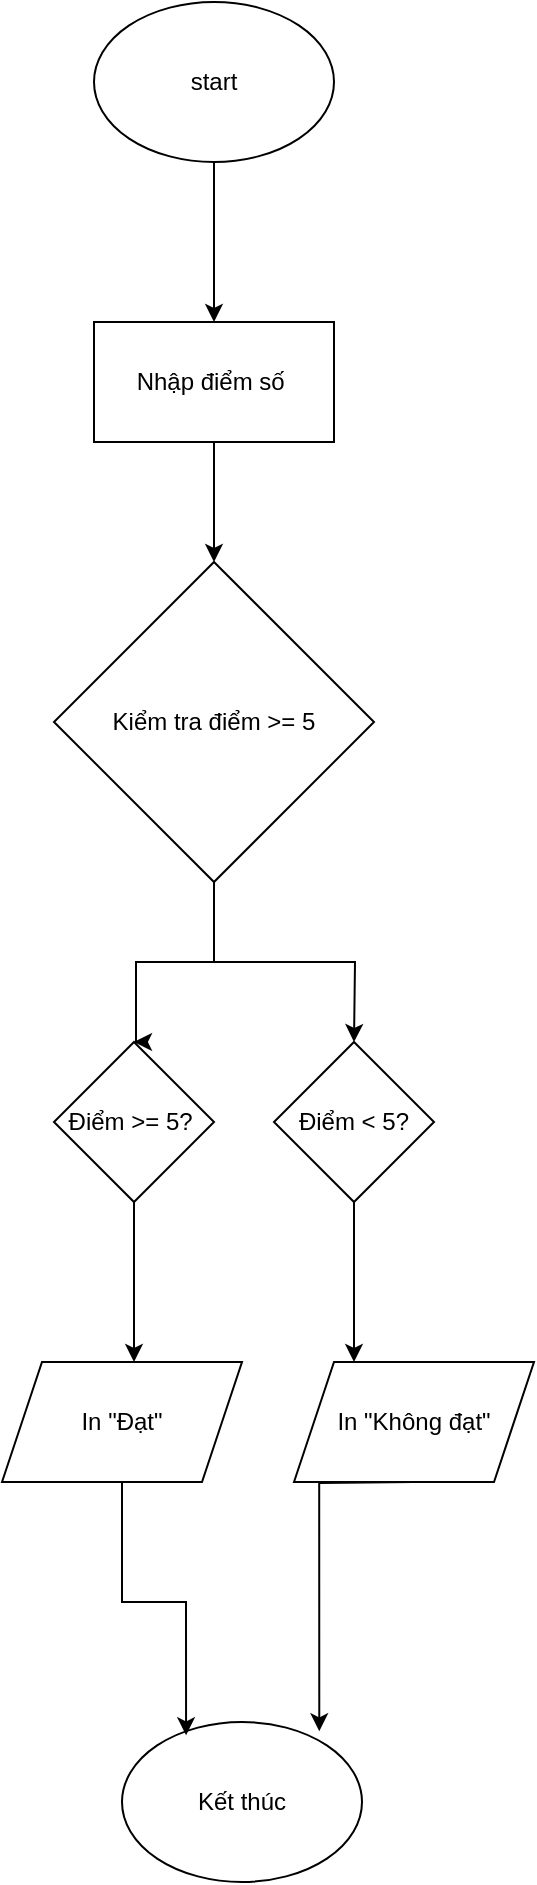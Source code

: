 <mxfile version="24.8.6">
  <diagram name="Trang-1" id="UxQE7mg5AULh3jVeTs5N">
    <mxGraphModel dx="794" dy="492" grid="1" gridSize="10" guides="1" tooltips="1" connect="1" arrows="1" fold="1" page="1" pageScale="1" pageWidth="827" pageHeight="1169" math="0" shadow="0">
      <root>
        <mxCell id="0" />
        <mxCell id="1" parent="0" />
        <mxCell id="6Wu9PurFi7T7twx0X2QR-2" style="edgeStyle=orthogonalEdgeStyle;rounded=0;orthogonalLoop=1;jettySize=auto;html=1;" edge="1" parent="1" source="6Wu9PurFi7T7twx0X2QR-1">
          <mxGeometry relative="1" as="geometry">
            <mxPoint x="400" y="200" as="targetPoint" />
          </mxGeometry>
        </mxCell>
        <mxCell id="6Wu9PurFi7T7twx0X2QR-1" value="start" style="ellipse;whiteSpace=wrap;html=1;" vertex="1" parent="1">
          <mxGeometry x="340" y="40" width="120" height="80" as="geometry" />
        </mxCell>
        <mxCell id="6Wu9PurFi7T7twx0X2QR-4" style="edgeStyle=orthogonalEdgeStyle;rounded=0;orthogonalLoop=1;jettySize=auto;html=1;" edge="1" parent="1" source="6Wu9PurFi7T7twx0X2QR-3" target="6Wu9PurFi7T7twx0X2QR-5">
          <mxGeometry relative="1" as="geometry">
            <mxPoint x="400" y="360" as="targetPoint" />
          </mxGeometry>
        </mxCell>
        <mxCell id="6Wu9PurFi7T7twx0X2QR-3" value="Nhập điểm số&amp;nbsp;" style="rounded=0;whiteSpace=wrap;html=1;" vertex="1" parent="1">
          <mxGeometry x="340" y="200" width="120" height="60" as="geometry" />
        </mxCell>
        <mxCell id="6Wu9PurFi7T7twx0X2QR-6" style="edgeStyle=orthogonalEdgeStyle;rounded=0;orthogonalLoop=1;jettySize=auto;html=1;" edge="1" parent="1" source="6Wu9PurFi7T7twx0X2QR-5">
          <mxGeometry relative="1" as="geometry">
            <mxPoint x="360" y="560" as="targetPoint" />
            <Array as="points">
              <mxPoint x="400" y="520" />
              <mxPoint x="361" y="520" />
            </Array>
          </mxGeometry>
        </mxCell>
        <mxCell id="6Wu9PurFi7T7twx0X2QR-10" style="edgeStyle=orthogonalEdgeStyle;rounded=0;orthogonalLoop=1;jettySize=auto;html=1;" edge="1" parent="1" source="6Wu9PurFi7T7twx0X2QR-5">
          <mxGeometry relative="1" as="geometry">
            <mxPoint x="470" y="560" as="targetPoint" />
          </mxGeometry>
        </mxCell>
        <mxCell id="6Wu9PurFi7T7twx0X2QR-5" value="Kiểm tra điểm &amp;gt;= &lt;span class=&quot;hljs-number&quot;&gt;5&lt;/span&gt;" style="rhombus;whiteSpace=wrap;html=1;" vertex="1" parent="1">
          <mxGeometry x="320" y="320" width="160" height="160" as="geometry" />
        </mxCell>
        <mxCell id="6Wu9PurFi7T7twx0X2QR-12" style="edgeStyle=orthogonalEdgeStyle;rounded=0;orthogonalLoop=1;jettySize=auto;html=1;" edge="1" parent="1" source="6Wu9PurFi7T7twx0X2QR-8">
          <mxGeometry relative="1" as="geometry">
            <mxPoint x="470" y="720" as="targetPoint" />
          </mxGeometry>
        </mxCell>
        <mxCell id="6Wu9PurFi7T7twx0X2QR-8" value="Điểm &amp;lt; &lt;span class=&quot;hljs-number&quot;&gt;5&lt;/span&gt;?" style="rhombus;whiteSpace=wrap;html=1;" vertex="1" parent="1">
          <mxGeometry x="430" y="560" width="80" height="80" as="geometry" />
        </mxCell>
        <mxCell id="6Wu9PurFi7T7twx0X2QR-11" style="edgeStyle=orthogonalEdgeStyle;rounded=0;orthogonalLoop=1;jettySize=auto;html=1;" edge="1" parent="1" source="6Wu9PurFi7T7twx0X2QR-9">
          <mxGeometry relative="1" as="geometry">
            <mxPoint x="360" y="720" as="targetPoint" />
          </mxGeometry>
        </mxCell>
        <mxCell id="6Wu9PurFi7T7twx0X2QR-9" value="Điểm &amp;gt;= &lt;span class=&quot;hljs-number&quot;&gt;5&lt;/span&gt;?&amp;nbsp;" style="rhombus;whiteSpace=wrap;html=1;" vertex="1" parent="1">
          <mxGeometry x="320" y="560" width="80" height="80" as="geometry" />
        </mxCell>
        <mxCell id="6Wu9PurFi7T7twx0X2QR-16" value="&amp;nbsp;Kết thúc&amp;nbsp;" style="ellipse;whiteSpace=wrap;html=1;" vertex="1" parent="1">
          <mxGeometry x="354" y="900" width="120" height="80" as="geometry" />
        </mxCell>
        <mxCell id="6Wu9PurFi7T7twx0X2QR-22" style="edgeStyle=orthogonalEdgeStyle;rounded=0;orthogonalLoop=1;jettySize=auto;html=1;entryX=0.822;entryY=0.058;entryDx=0;entryDy=0;entryPerimeter=0;" edge="1" parent="1" target="6Wu9PurFi7T7twx0X2QR-16">
          <mxGeometry relative="1" as="geometry">
            <mxPoint x="500" y="780" as="sourcePoint" />
          </mxGeometry>
        </mxCell>
        <mxCell id="6Wu9PurFi7T7twx0X2QR-23" value="In&amp;nbsp;&lt;span class=&quot;hljs-string&quot;&gt;&quot;Đạt&quot;&lt;/span&gt;" style="shape=parallelogram;perimeter=parallelogramPerimeter;whiteSpace=wrap;html=1;fixedSize=1;" vertex="1" parent="1">
          <mxGeometry x="294" y="720" width="120" height="60" as="geometry" />
        </mxCell>
        <mxCell id="6Wu9PurFi7T7twx0X2QR-24" style="edgeStyle=orthogonalEdgeStyle;rounded=0;orthogonalLoop=1;jettySize=auto;html=1;entryX=0.267;entryY=0.083;entryDx=0;entryDy=0;entryPerimeter=0;" edge="1" parent="1" source="6Wu9PurFi7T7twx0X2QR-23" target="6Wu9PurFi7T7twx0X2QR-16">
          <mxGeometry relative="1" as="geometry" />
        </mxCell>
        <mxCell id="6Wu9PurFi7T7twx0X2QR-25" value="In&amp;nbsp;&lt;span class=&quot;hljs-string&quot;&gt;&quot;Không đạt&quot;&lt;/span&gt;" style="shape=parallelogram;perimeter=parallelogramPerimeter;whiteSpace=wrap;html=1;fixedSize=1;" vertex="1" parent="1">
          <mxGeometry x="440" y="720" width="120" height="60" as="geometry" />
        </mxCell>
      </root>
    </mxGraphModel>
  </diagram>
</mxfile>
